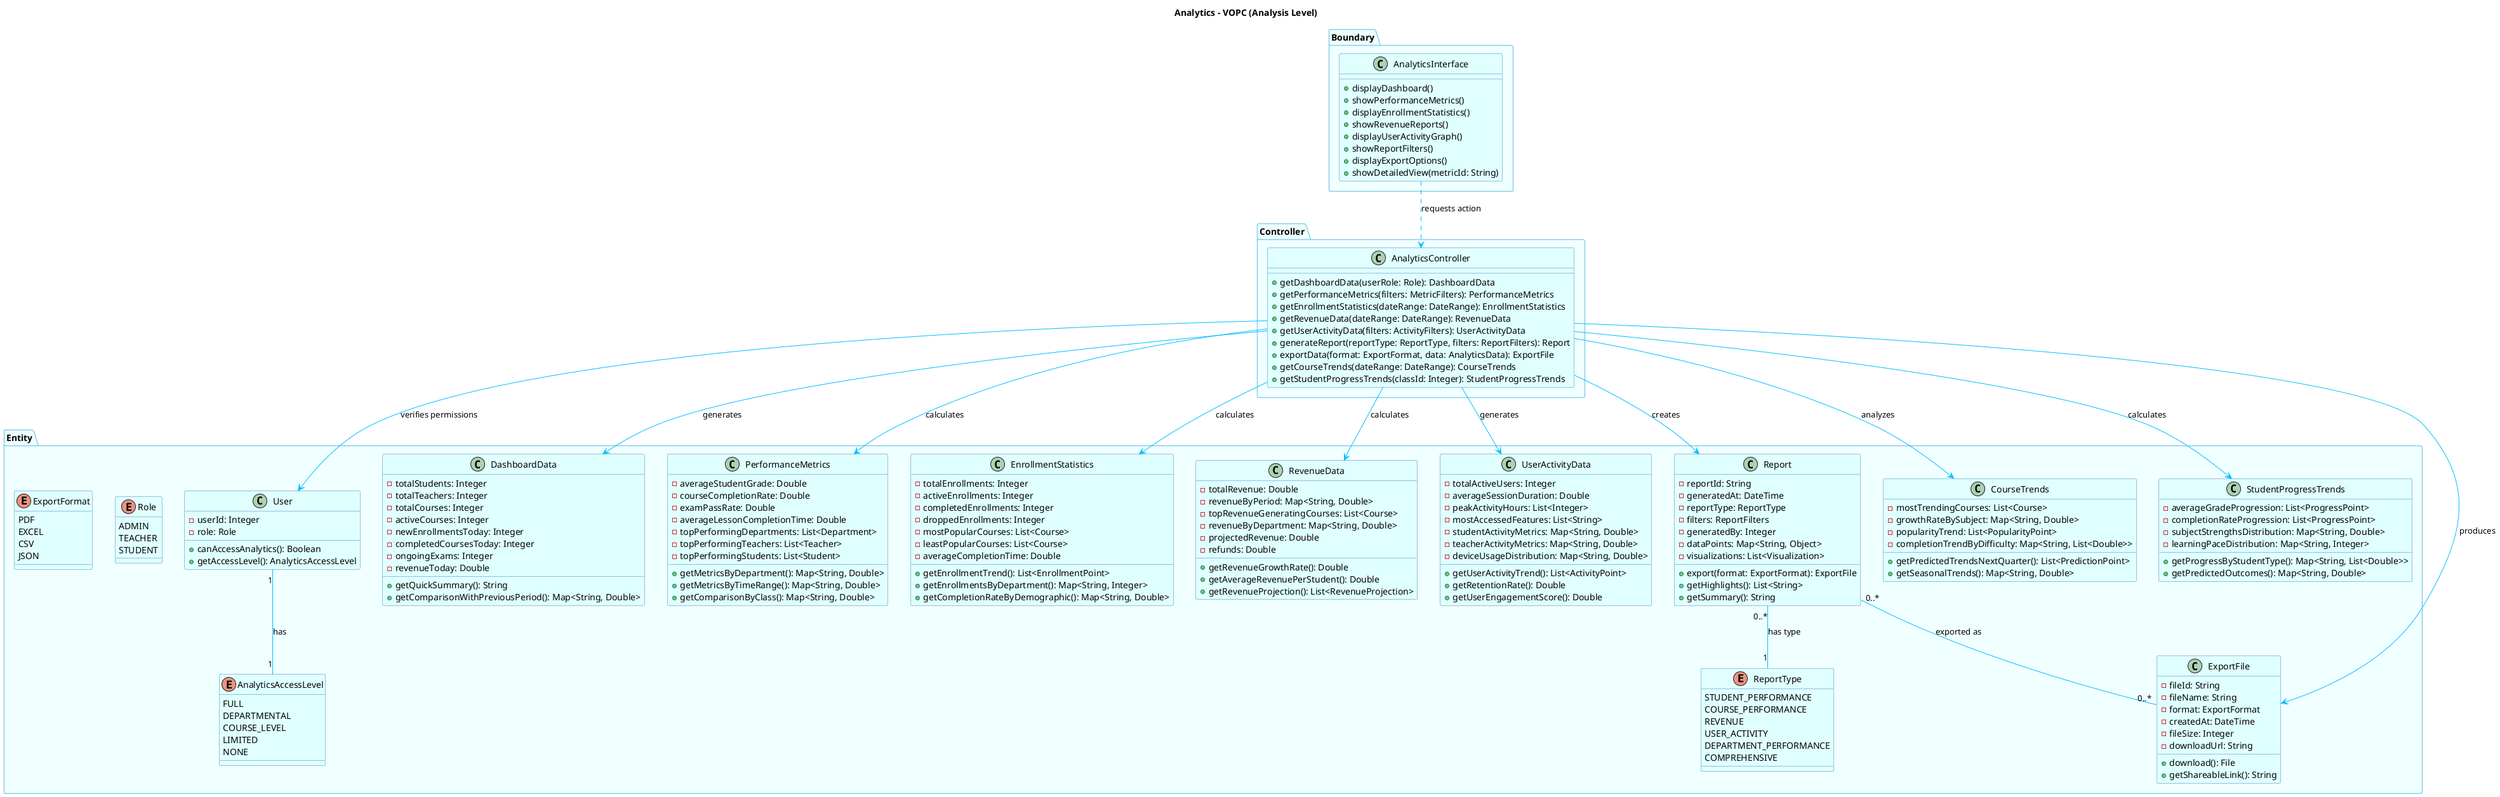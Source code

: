 @startuml
title Analytics - VOPC (Analysis Level)

skinparam class {
  BackgroundColor LightCyan
  ArrowColor DeepSkyBlue
  BorderColor SteelBlue
}

skinparam package {
  BackgroundColor Azure
  BorderColor SkyBlue
}

package "Boundary" {
  class "AnalyticsInterface" as AI {
    + displayDashboard()
    + showPerformanceMetrics()
    + displayEnrollmentStatistics()
    + showRevenueReports()
    + displayUserActivityGraph()
    + showReportFilters()
    + displayExportOptions()
    + showDetailedView(metricId: String)
  }
}

package "Controller" {
  class "AnalyticsController" as AC {
    + getDashboardData(userRole: Role): DashboardData
    + getPerformanceMetrics(filters: MetricFilters): PerformanceMetrics
    + getEnrollmentStatistics(dateRange: DateRange): EnrollmentStatistics
    + getRevenueData(dateRange: DateRange): RevenueData
    + getUserActivityData(filters: ActivityFilters): UserActivityData
    + generateReport(reportType: ReportType, filters: ReportFilters): Report
    + exportData(format: ExportFormat, data: AnalyticsData): ExportFile
    + getCourseTrends(dateRange: DateRange): CourseTrends
    + getStudentProgressTrends(classId: Integer): StudentProgressTrends
  }
}

package "Entity" {
  class "User" as U {
    - userId: Integer
    - role: Role
    + canAccessAnalytics(): Boolean
    + getAccessLevel(): AnalyticsAccessLevel
  }
  
  class "DashboardData" as DD {
    - totalStudents: Integer
    - totalTeachers: Integer
    - totalCourses: Integer
    - activeCourses: Integer
    - newEnrollmentsToday: Integer
    - completedCoursesToday: Integer
    - ongoingExams: Integer
    - revenueToday: Double
    + getQuickSummary(): String
    + getComparisonWithPreviousPeriod(): Map<String, Double>
  }
  
  class "PerformanceMetrics" as PM {
    - averageStudentGrade: Double
    - courseCompletionRate: Double
    - examPassRate: Double
    - averageLessonCompletionTime: Double
    - topPerformingDepartments: List<Department>
    - topPerformingTeachers: List<Teacher>
    - topPerformingStudents: List<Student>
    + getMetricsByDepartment(): Map<String, Double>
    + getMetricsByTimeRange(): Map<String, Double>
    + getComparisonByClass(): Map<String, Double>
  }
  
  class "EnrollmentStatistics" as ES {
    - totalEnrollments: Integer
    - activeEnrollments: Integer
    - completedEnrollments: Integer
    - droppedEnrollments: Integer
    - mostPopularCourses: List<Course>
    - leastPopularCourses: List<Course>
    - averageCompletionTime: Double
    + getEnrollmentTrend(): List<EnrollmentPoint>
    + getEnrollmentsByDepartment(): Map<String, Integer>
    + getCompletionRateByDemographic(): Map<String, Double>
  }
  
  class "RevenueData" as RD {
    - totalRevenue: Double
    - revenueByPeriod: Map<String, Double>
    - topRevenueGeneratingCourses: List<Course>
    - revenueByDepartment: Map<String, Double>
    - projectedRevenue: Double
    - refunds: Double
    + getRevenueGrowthRate(): Double
    + getAverageRevenuePerStudent(): Double
    + getRevenueProjection(): List<RevenueProjection>
  }
  
  class "UserActivityData" as UAD {
    - totalActiveUsers: Integer
    - averageSessionDuration: Double
    - peakActivityHours: List<Integer>
    - mostAccessedFeatures: List<String>
    - studentActivityMetrics: Map<String, Double>
    - teacherActivityMetrics: Map<String, Double>
    - deviceUsageDistribution: Map<String, Double>
    + getUserActivityTrend(): List<ActivityPoint>
    + getRetentionRate(): Double
    + getUserEngagementScore(): Double
  }
  
  class "Report" as R {
    - reportId: String
    - generatedAt: DateTime
    - reportType: ReportType
    - filters: ReportFilters
    - generatedBy: Integer
    - dataPoints: Map<String, Object>
    - visualizations: List<Visualization>
    + export(format: ExportFormat): ExportFile
    + getHighlights(): List<String>
    + getSummary(): String
  }
  
  class "ExportFile" as EF {
    - fileId: String
    - fileName: String
    - format: ExportFormat
    - createdAt: DateTime
    - fileSize: Integer
    - downloadUrl: String
    + download(): File
    + getShareableLink(): String
  }
  
  class "CourseTrends" as CT {
    - mostTrendingCourses: List<Course>
    - growthRateBySubject: Map<String, Double>
    - popularityTrend: List<PopularityPoint>
    - completionTrendByDifficulty: Map<String, List<Double>>
    + getPredictedTrendsNextQuarter(): List<PredictionPoint>
    + getSeasonalTrends(): Map<String, Double>
  }
  
  class "StudentProgressTrends" as SPT {
    - averageGradeProgression: List<ProgressPoint>
    - completionRateProgression: List<ProgressPoint>
    - subjectStrengthsDistribution: Map<String, Double>
    - learningPaceDistribution: Map<String, Integer>
    + getProgressByStudentType(): Map<String, List<Double>>
    + getPredictedOutcomes(): Map<String, Double>
  }
  
  enum "Role" as RO {
    ADMIN
    TEACHER
    STUDENT
  }
  
  enum "AnalyticsAccessLevel" as AAL {
    FULL
    DEPARTMENTAL
    COURSE_LEVEL
    LIMITED
    NONE
  }
  
  enum "ReportType" as RT {
    STUDENT_PERFORMANCE
    COURSE_PERFORMANCE
    REVENUE
    USER_ACTIVITY
    DEPARTMENT_PERFORMANCE
    COMPREHENSIVE
  }
  
  enum "ExportFormat" as EFO {
    PDF
    EXCEL
    CSV
    JSON
  }
}

' Relationships
AI ..> AC : requests action
AC --> U : verifies permissions
AC --> DD : generates
AC --> PM : calculates
AC --> ES : calculates
AC --> RD : calculates
AC --> UAD : generates
AC --> R : creates
AC --> EF : produces
AC --> CT : analyzes
AC --> SPT : calculates
U "1" -- "1" AAL : has
R "0..*" -- "1" RT : has type
R "0..*" -- "0..*" EF : exported as

@enduml 
